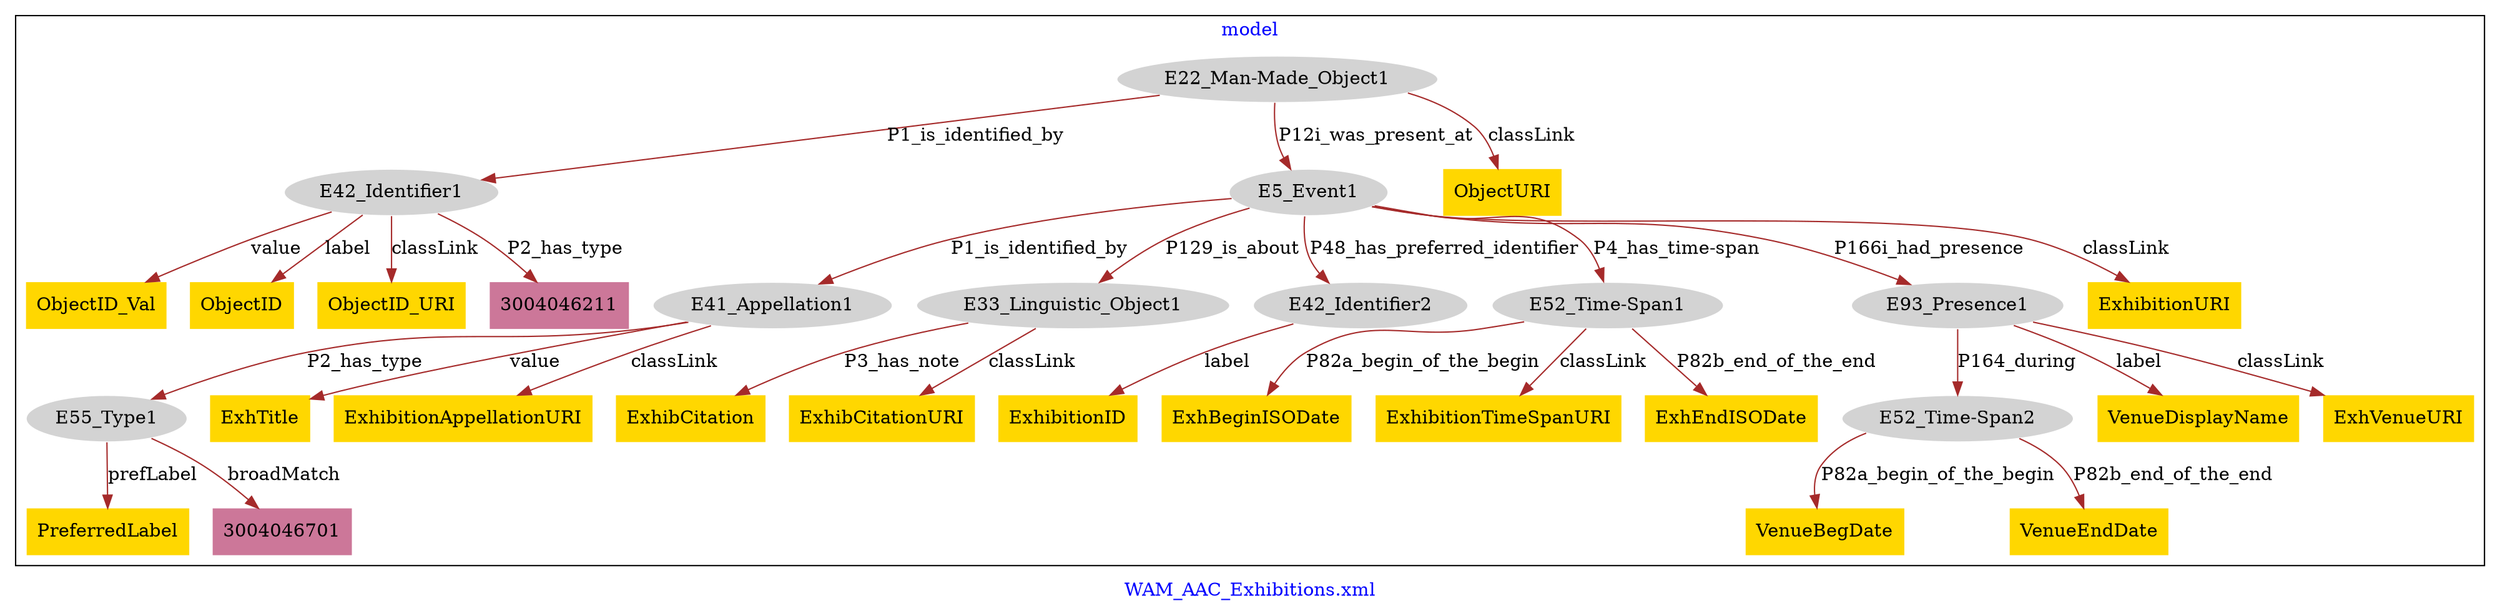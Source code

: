 digraph n0 {
fontcolor="blue"
remincross="true"
label="WAM_AAC_Exhibitions.xml"
subgraph cluster {
label="model"
n2[style="filled",color="white",fillcolor="lightgray",label="E22_Man-Made_Object1"];
n3[style="filled",color="white",fillcolor="lightgray",label="E42_Identifier1"];
n4[style="filled",color="white",fillcolor="lightgray",label="E5_Event1"];
n5[style="filled",color="white",fillcolor="lightgray",label="E41_Appellation1"];
n6[style="filled",color="white",fillcolor="lightgray",label="E55_Type1"];
n7[style="filled",color="white",fillcolor="lightgray",label="E33_Linguistic_Object1"];
n8[style="filled",color="white",fillcolor="lightgray",label="E42_Identifier2"];
n9[style="filled",color="white",fillcolor="lightgray",label="E52_Time-Span1"];
n10[style="filled",color="white",fillcolor="lightgray",label="E93_Presence1"];
n11[style="filled",color="white",fillcolor="lightgray",label="E52_Time-Span2"];
n12[shape="plaintext",style="filled",fillcolor="gold",label="ExhTitle"];
n13[shape="plaintext",style="filled",fillcolor="gold",label="ObjectID_Val"];
n14[shape="plaintext",style="filled",fillcolor="gold",label="ObjectID"];
n15[shape="plaintext",style="filled",fillcolor="gold",label="ExhBeginISODate"];
n16[shape="plaintext",style="filled",fillcolor="gold",label="ObjectURI"];
n17[shape="plaintext",style="filled",fillcolor="gold",label="ExhibitionURI"];
n18[shape="plaintext",style="filled",fillcolor="gold",label="VenueBegDate"];
n19[shape="plaintext",style="filled",fillcolor="gold",label="VenueDisplayName"];
n20[shape="plaintext",style="filled",fillcolor="gold",label="VenueEndDate"];
n21[shape="plaintext",style="filled",fillcolor="gold",label="ExhibitionID"];
n22[shape="plaintext",style="filled",fillcolor="gold",label="ExhibitionTimeSpanURI"];
n23[shape="plaintext",style="filled",fillcolor="gold",label="ExhVenueURI"];
n24[shape="plaintext",style="filled",fillcolor="gold",label="ObjectID_URI"];
n25[shape="plaintext",style="filled",fillcolor="gold",label="ExhibCitation"];
n26[shape="plaintext",style="filled",fillcolor="gold",label="PreferredLabel"];
n27[shape="plaintext",style="filled",fillcolor="gold",label="ExhibitionAppellationURI"];
n28[shape="plaintext",style="filled",fillcolor="gold",label="ExhibCitationURI"];
n29[shape="plaintext",style="filled",fillcolor="gold",label="ExhEndISODate"];
n30[shape="plaintext",style="filled",fillcolor="#CC7799",label="3004046211"];
n31[shape="plaintext",style="filled",fillcolor="#CC7799",label="3004046701"];
}
n2 -> n3[color="brown",fontcolor="black",label="P1_is_identified_by"]
n2 -> n4[color="brown",fontcolor="black",label="P12i_was_present_at"]
n5 -> n6[color="brown",fontcolor="black",label="P2_has_type"]
n4 -> n7[color="brown",fontcolor="black",label="P129_is_about"]
n4 -> n5[color="brown",fontcolor="black",label="P1_is_identified_by"]
n4 -> n8[color="brown",fontcolor="black",label="P48_has_preferred_identifier"]
n4 -> n9[color="brown",fontcolor="black",label="P4_has_time-span"]
n4 -> n10[color="brown",fontcolor="black",label="P166i_had_presence"]
n10 -> n11[color="brown",fontcolor="black",label="P164_during"]
n5 -> n12[color="brown",fontcolor="black",label="value"]
n3 -> n13[color="brown",fontcolor="black",label="value"]
n3 -> n14[color="brown",fontcolor="black",label="label"]
n9 -> n15[color="brown",fontcolor="black",label="P82a_begin_of_the_begin"]
n2 -> n16[color="brown",fontcolor="black",label="classLink"]
n4 -> n17[color="brown",fontcolor="black",label="classLink"]
n11 -> n18[color="brown",fontcolor="black",label="P82a_begin_of_the_begin"]
n10 -> n19[color="brown",fontcolor="black",label="label"]
n11 -> n20[color="brown",fontcolor="black",label="P82b_end_of_the_end"]
n8 -> n21[color="brown",fontcolor="black",label="label"]
n9 -> n22[color="brown",fontcolor="black",label="classLink"]
n10 -> n23[color="brown",fontcolor="black",label="classLink"]
n3 -> n24[color="brown",fontcolor="black",label="classLink"]
n7 -> n25[color="brown",fontcolor="black",label="P3_has_note"]
n6 -> n26[color="brown",fontcolor="black",label="prefLabel"]
n5 -> n27[color="brown",fontcolor="black",label="classLink"]
n7 -> n28[color="brown",fontcolor="black",label="classLink"]
n9 -> n29[color="brown",fontcolor="black",label="P82b_end_of_the_end"]
n3 -> n30[color="brown",fontcolor="black",label="P2_has_type"]
n6 -> n31[color="brown",fontcolor="black",label="broadMatch"]
}
